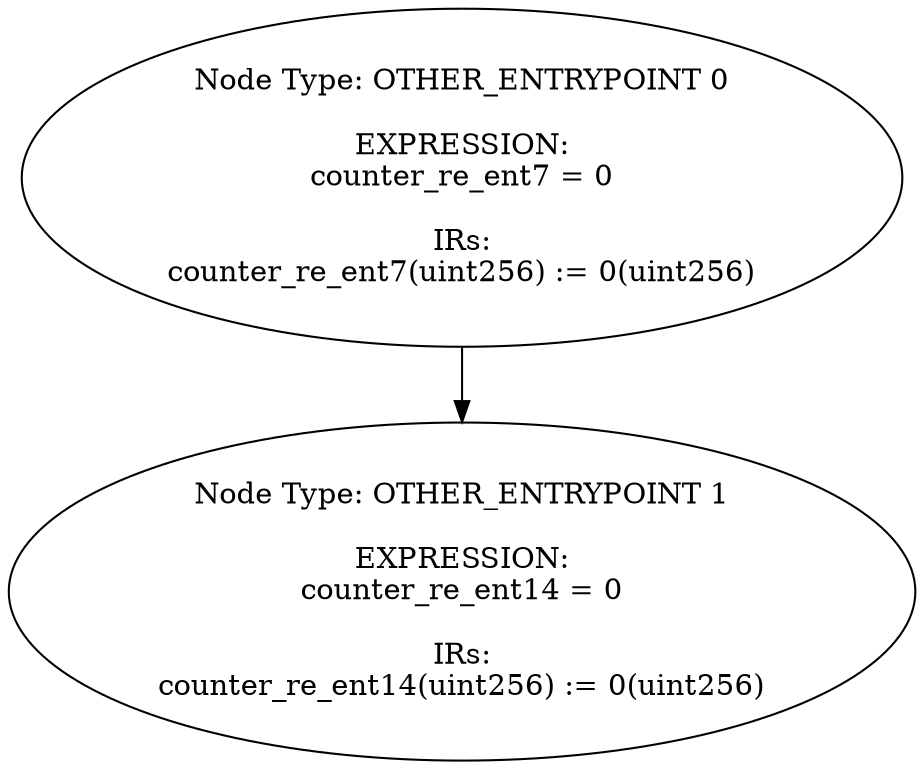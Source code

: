 digraph{
0[label="Node Type: OTHER_ENTRYPOINT 0

EXPRESSION:
counter_re_ent7 = 0

IRs:
counter_re_ent7(uint256) := 0(uint256)"];
0->1;
1[label="Node Type: OTHER_ENTRYPOINT 1

EXPRESSION:
counter_re_ent14 = 0

IRs:
counter_re_ent14(uint256) := 0(uint256)"];
}
